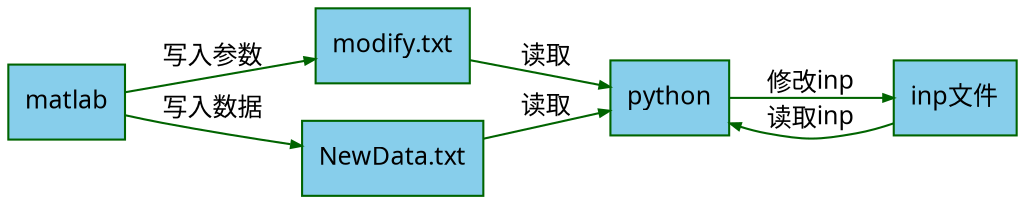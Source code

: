 digraph py_ma_inp
{
graph [rankdir=LR,fontsize=10.5,shape="circle",fontname="fangsong",arrowsize=0.5]
edge [fontname="fangsong",fontsize=12,arrowsize=0.5, color = "darkgreen"];
node [shape="box",fontname="fangsong",fontsize=12,style = filled, color = "darkgreen", fillcolor =" skyblue"]
py[label="python"]
ma[label="matlab"]
inp[label="inp文件"]
mod[label="modify.txt"]
new[label="NewData.txt"]
inp->py[label="读取inp"]
py->inp[label="修改inp"]
mod->py[label="读取"]
new->py[label="读取"]
ma->mod[label="写入参数"]
ma->new[label="写入数据"]
}
